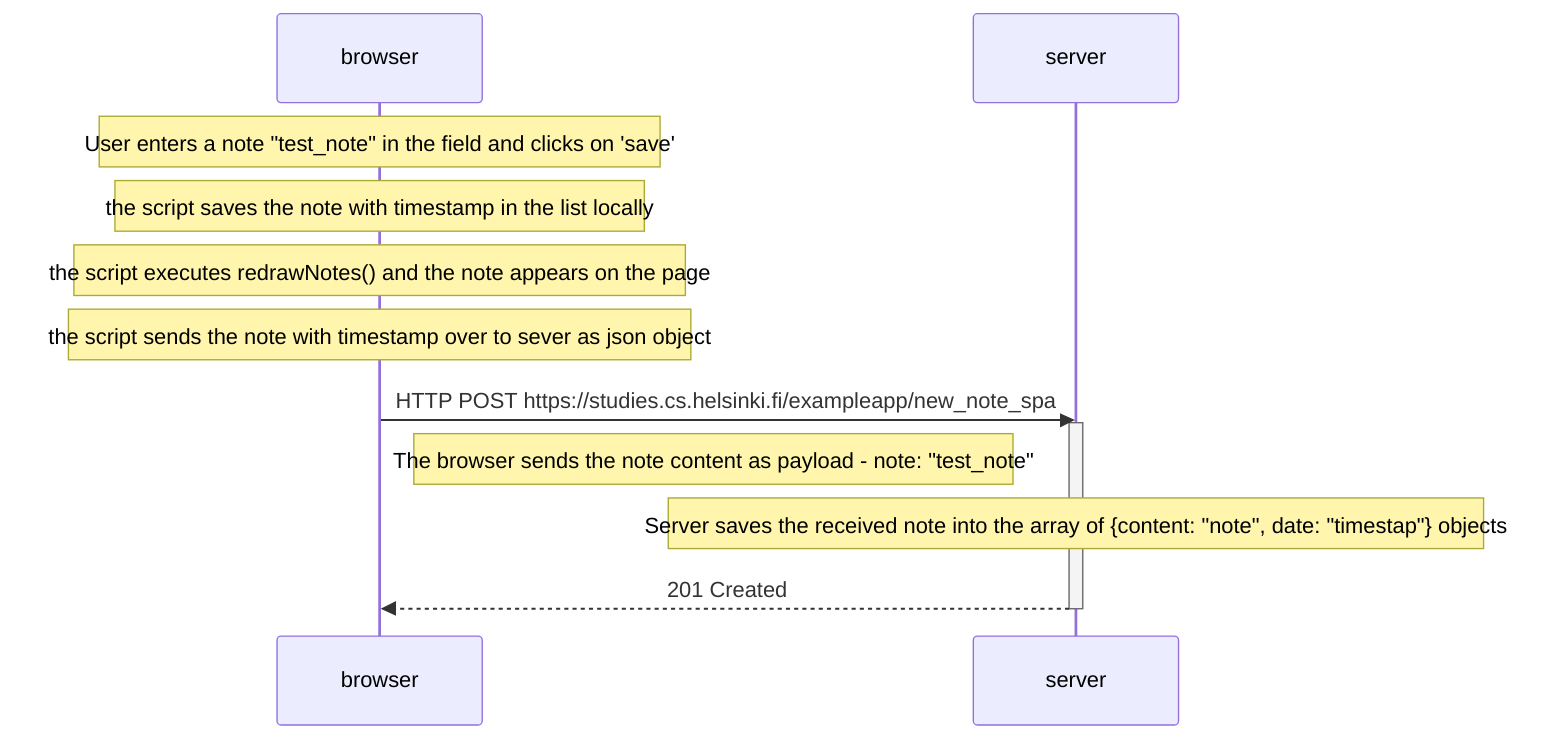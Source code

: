 sequenceDiagram
    participant browser
    participant server
    Note over browser: User enters a note "test_note" in the field and clicks on 'save'
    Note over browser: the script saves the note with timestamp in the list locally
    Note over browser: the script executes redrawNotes() and the note appears on the page
    Note over browser: the script sends the note with timestamp over to sever as json object

    browser->>server: HTTP POST https://studies.cs.helsinki.fi/exampleapp/new_note_spa
    activate server
    Note right of browser: The browser sends the note content as payload - note: "test_note"
    Note over server: Server saves the received note into the array of {content: "note", date: "timestap"} objects
    server-->>browser: 201 Created
    deactivate server